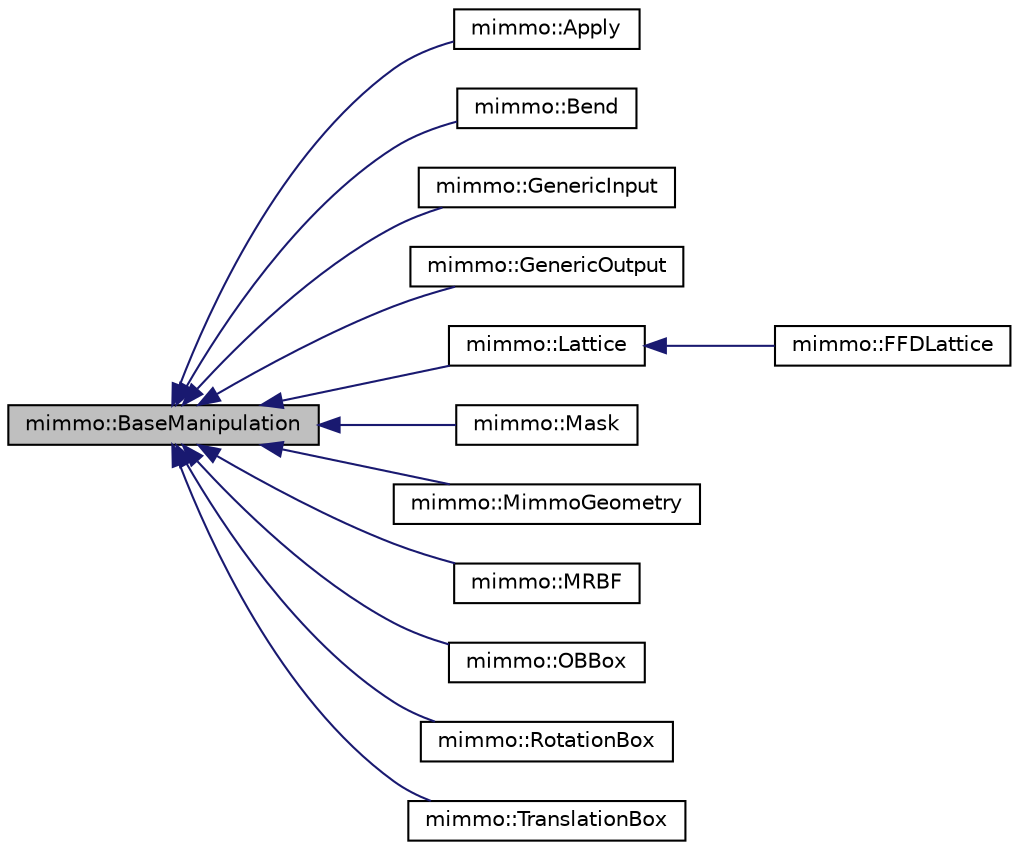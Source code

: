 digraph "mimmo::BaseManipulation"
{
  edge [fontname="Helvetica",fontsize="10",labelfontname="Helvetica",labelfontsize="10"];
  node [fontname="Helvetica",fontsize="10",shape=record];
  rankdir="LR";
  Node1 [label="mimmo::BaseManipulation",height=0.2,width=0.4,color="black", fillcolor="grey75", style="filled" fontcolor="black"];
  Node1 -> Node2 [dir="back",color="midnightblue",fontsize="10",style="solid",fontname="Helvetica"];
  Node2 [label="mimmo::Apply",height=0.2,width=0.4,color="black", fillcolor="white", style="filled",URL="$classmimmo_1_1Apply.html",tooltip="Apply is the class that applies the deformation resulting from a manipulation object to the geometry..."];
  Node1 -> Node3 [dir="back",color="midnightblue",fontsize="10",style="solid",fontname="Helvetica"];
  Node3 [label="mimmo::Bend",height=0.2,width=0.4,color="black", fillcolor="white", style="filled",URL="$classmimmo_1_1Bend.html",tooltip="Bend is the class that applies the a polynomial bending function of coordinates to the displacements ..."];
  Node1 -> Node4 [dir="back",color="midnightblue",fontsize="10",style="solid",fontname="Helvetica"];
  Node4 [label="mimmo::GenericInput",height=0.2,width=0.4,color="black", fillcolor="white", style="filled",URL="$classmimmo_1_1GenericInput.html",tooltip="GenericInput is the class that set the initialization of a generic input data. "];
  Node1 -> Node5 [dir="back",color="midnightblue",fontsize="10",style="solid",fontname="Helvetica"];
  Node5 [label="mimmo::GenericOutput",height=0.2,width=0.4,color="black", fillcolor="white", style="filled",URL="$classmimmo_1_1GenericOutput.html",tooltip="GenericOutput is the class that write the an output on file. "];
  Node1 -> Node6 [dir="back",color="midnightblue",fontsize="10",style="solid",fontname="Helvetica"];
  Node6 [label="mimmo::Lattice",height=0.2,width=0.4,color="black", fillcolor="white", style="filled",URL="$classmimmo_1_1Lattice.html",tooltip="Structured lattice. "];
  Node6 -> Node7 [dir="back",color="midnightblue",fontsize="10",style="solid",fontname="Helvetica"];
  Node7 [label="mimmo::FFDLattice",height=0.2,width=0.4,color="black", fillcolor="white", style="filled",URL="$classmimmo_1_1FFDLattice.html",tooltip="Free Form Deformation of a 3D surface and point clouds, with structured lattice. "];
  Node1 -> Node8 [dir="back",color="midnightblue",fontsize="10",style="solid",fontname="Helvetica"];
  Node8 [label="mimmo::Mask",height=0.2,width=0.4,color="black", fillcolor="white", style="filled",URL="$classmimmo_1_1Mask.html",tooltip="Mask is the class that applies a geometrical masking filter to a set of data. "];
  Node1 -> Node9 [dir="back",color="midnightblue",fontsize="10",style="solid",fontname="Helvetica"];
  Node9 [label="mimmo::MimmoGeometry",height=0.2,width=0.4,color="black", fillcolor="white", style="filled",URL="$classmimmo_1_1MimmoGeometry.html",tooltip="MimmoGeometry is an executable block class wrapping(linking or internally instantiating) a Mimmo Obje..."];
  Node1 -> Node10 [dir="back",color="midnightblue",fontsize="10",style="solid",fontname="Helvetica"];
  Node10 [label="mimmo::MRBF",height=0.2,width=0.4,color="black", fillcolor="white", style="filled",URL="$classmimmo_1_1MRBF.html",tooltip="Radial Basis Function evaluation from clouds of control points. "];
  Node1 -> Node11 [dir="back",color="midnightblue",fontsize="10",style="solid",fontname="Helvetica"];
  Node11 [label="mimmo::OBBox",height=0.2,width=0.4,color="black", fillcolor="white", style="filled",URL="$classmimmo_1_1OBBox.html",tooltip="Oriented Bounding Box calculator. "];
  Node1 -> Node12 [dir="back",color="midnightblue",fontsize="10",style="solid",fontname="Helvetica"];
  Node12 [label="mimmo::RotationBox",height=0.2,width=0.4,color="black", fillcolor="white", style="filled",URL="$classmimmo_1_1RotationBox.html",tooltip="RotationBox is the class that applies a rotation to a given reference system. "];
  Node1 -> Node13 [dir="back",color="midnightblue",fontsize="10",style="solid",fontname="Helvetica"];
  Node13 [label="mimmo::TranslationBox",height=0.2,width=0.4,color="black", fillcolor="white", style="filled",URL="$classmimmo_1_1TranslationBox.html",tooltip="TranslationBox is the class that applies the a translation to a point. "];
}
